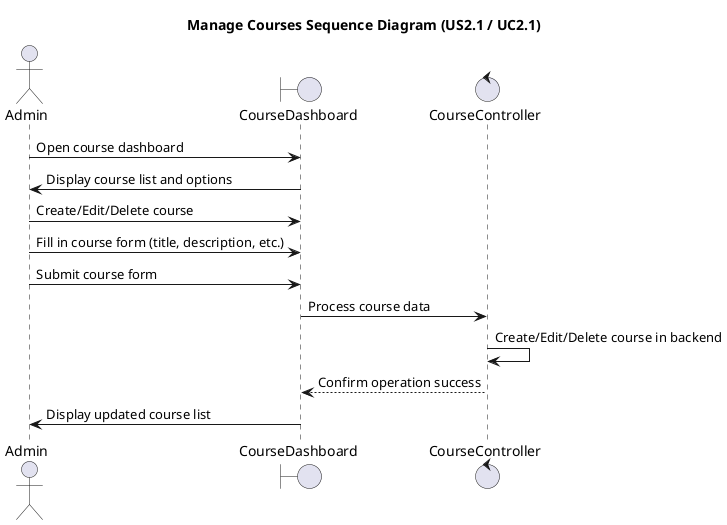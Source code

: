 @startuml ManageCourses
title Manage Courses Sequence Diagram (US2.1 / UC2.1)

actor Admin
boundary CourseDashboard
control CourseController

Admin -> CourseDashboard : Open course dashboard
CourseDashboard -> Admin : Display course list and options

Admin -> CourseDashboard : Create/Edit/Delete course
Admin -> CourseDashboard : Fill in course form (title, description, etc.)
Admin -> CourseDashboard : Submit course form

CourseDashboard -> CourseController : Process course data
CourseController -> CourseController : Create/Edit/Delete course in backend
CourseController --> CourseDashboard : Confirm operation success

CourseDashboard -> Admin : Display updated course list

@enduml
